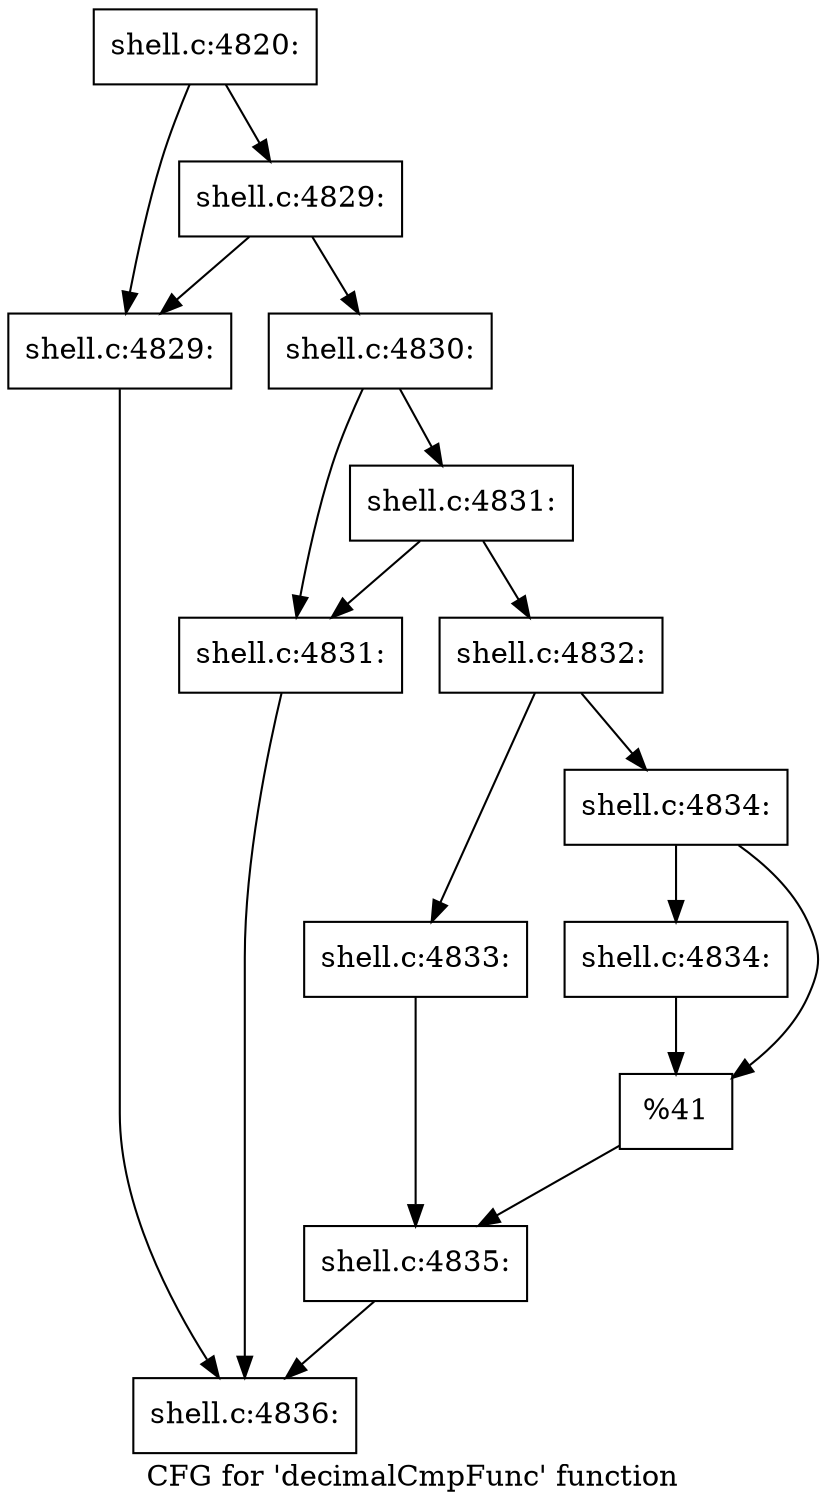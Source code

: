 digraph "CFG for 'decimalCmpFunc' function" {
	label="CFG for 'decimalCmpFunc' function";

	Node0x5602763005f0 [shape=record,label="{shell.c:4820:}"];
	Node0x5602763005f0 -> Node0x56027697bdd0;
	Node0x5602763005f0 -> Node0x56027697be70;
	Node0x56027697be70 [shape=record,label="{shell.c:4829:}"];
	Node0x56027697be70 -> Node0x56027697bdd0;
	Node0x56027697be70 -> Node0x56027697be20;
	Node0x56027697bdd0 [shape=record,label="{shell.c:4829:}"];
	Node0x56027697bdd0 -> Node0x56027697cd20;
	Node0x56027697be20 [shape=record,label="{shell.c:4830:}"];
	Node0x56027697be20 -> Node0x56027697d3b0;
	Node0x56027697be20 -> Node0x56027697d450;
	Node0x56027697d450 [shape=record,label="{shell.c:4831:}"];
	Node0x56027697d450 -> Node0x56027697d3b0;
	Node0x56027697d450 -> Node0x56027697d400;
	Node0x56027697d3b0 [shape=record,label="{shell.c:4831:}"];
	Node0x56027697d3b0 -> Node0x56027697cd20;
	Node0x56027697d400 [shape=record,label="{shell.c:4832:}"];
	Node0x56027697d400 -> Node0x5602762fa880;
	Node0x56027697d400 -> Node0x56027697e5c0;
	Node0x5602762fa880 [shape=record,label="{shell.c:4833:}"];
	Node0x5602762fa880 -> Node0x56027697e340;
	Node0x56027697e5c0 [shape=record,label="{shell.c:4834:}"];
	Node0x56027697e5c0 -> Node0x56027697e9d0;
	Node0x56027697e5c0 -> Node0x56027697ea20;
	Node0x56027697e9d0 [shape=record,label="{shell.c:4834:}"];
	Node0x56027697e9d0 -> Node0x56027697ea20;
	Node0x56027697ea20 [shape=record,label="{%41}"];
	Node0x56027697ea20 -> Node0x56027697e340;
	Node0x56027697e340 [shape=record,label="{shell.c:4835:}"];
	Node0x56027697e340 -> Node0x56027697cd20;
	Node0x56027697cd20 [shape=record,label="{shell.c:4836:}"];
}
